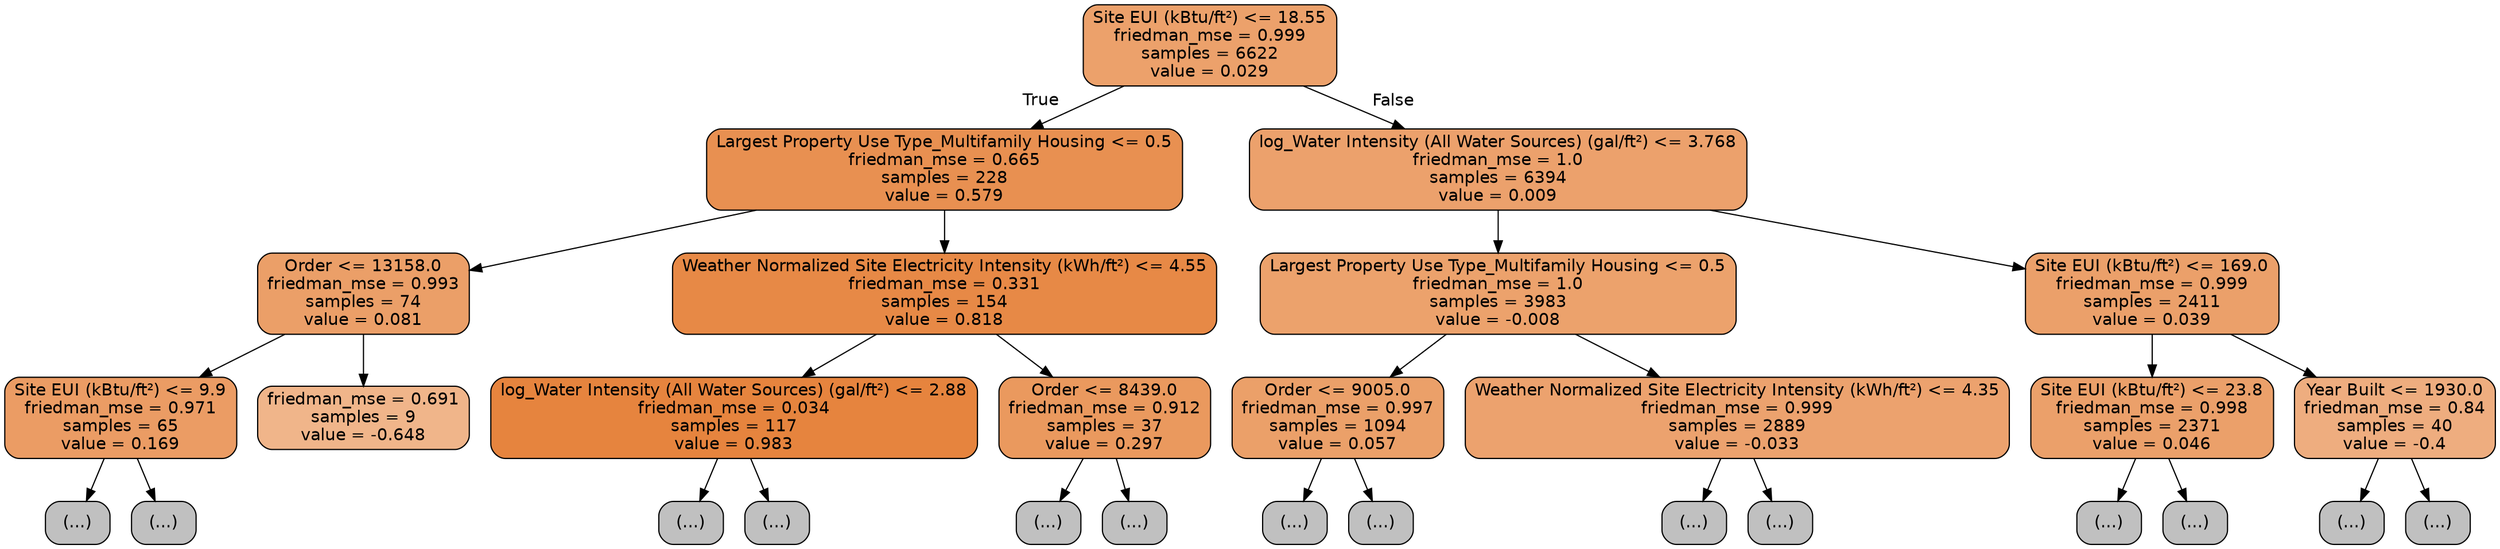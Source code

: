 digraph Tree {
node [shape=box, style="filled, rounded", color="black", fontname=helvetica] ;
edge [fontname=helvetica] ;
0 [label="Site EUI (kBtu/ft²) <= 18.55\nfriedman_mse = 0.999\nsamples = 6622\nvalue = 0.029", fillcolor="#eca16b"] ;
1 [label="Largest Property Use Type_Multifamily Housing <= 0.5\nfriedman_mse = 0.665\nsamples = 228\nvalue = 0.579", fillcolor="#e89051"] ;
0 -> 1 [labeldistance=2.5, labelangle=45, headlabel="True"] ;
2 [label="Order <= 13158.0\nfriedman_mse = 0.993\nsamples = 74\nvalue = 0.081", fillcolor="#eb9f68"] ;
1 -> 2 ;
3 [label="Site EUI (kBtu/ft²) <= 9.9\nfriedman_mse = 0.971\nsamples = 65\nvalue = 0.169", fillcolor="#eb9c64"] ;
2 -> 3 ;
4 [label="(...)", fillcolor="#C0C0C0"] ;
3 -> 4 ;
7 [label="(...)", fillcolor="#C0C0C0"] ;
3 -> 7 ;
10 [label="friedman_mse = 0.691\nsamples = 9\nvalue = -0.648", fillcolor="#f0b58a"] ;
2 -> 10 ;
11 [label="Weather Normalized Site Electricity Intensity (kWh/ft²) <= 4.55\nfriedman_mse = 0.331\nsamples = 154\nvalue = 0.818", fillcolor="#e78946"] ;
1 -> 11 ;
12 [label="log_Water Intensity (All Water Sources) (gal/ft²) <= 2.88\nfriedman_mse = 0.034\nsamples = 117\nvalue = 0.983", fillcolor="#e6843e"] ;
11 -> 12 ;
13 [label="(...)", fillcolor="#C0C0C0"] ;
12 -> 13 ;
14 [label="(...)", fillcolor="#C0C0C0"] ;
12 -> 14 ;
15 [label="Order <= 8439.0\nfriedman_mse = 0.912\nsamples = 37\nvalue = 0.297", fillcolor="#ea995e"] ;
11 -> 15 ;
16 [label="(...)", fillcolor="#C0C0C0"] ;
15 -> 16 ;
19 [label="(...)", fillcolor="#C0C0C0"] ;
15 -> 19 ;
22 [label="log_Water Intensity (All Water Sources) (gal/ft²) <= 3.768\nfriedman_mse = 1.0\nsamples = 6394\nvalue = 0.009", fillcolor="#eca16c"] ;
0 -> 22 [labeldistance=2.5, labelangle=-45, headlabel="False"] ;
23 [label="Largest Property Use Type_Multifamily Housing <= 0.5\nfriedman_mse = 1.0\nsamples = 3983\nvalue = -0.008", fillcolor="#eca26c"] ;
22 -> 23 ;
24 [label="Order <= 9005.0\nfriedman_mse = 0.997\nsamples = 1094\nvalue = 0.057", fillcolor="#eba069"] ;
23 -> 24 ;
25 [label="(...)", fillcolor="#C0C0C0"] ;
24 -> 25 ;
28 [label="(...)", fillcolor="#C0C0C0"] ;
24 -> 28 ;
31 [label="Weather Normalized Site Electricity Intensity (kWh/ft²) <= 4.35\nfriedman_mse = 0.999\nsamples = 2889\nvalue = -0.033", fillcolor="#eca26e"] ;
23 -> 31 ;
32 [label="(...)", fillcolor="#C0C0C0"] ;
31 -> 32 ;
35 [label="(...)", fillcolor="#C0C0C0"] ;
31 -> 35 ;
38 [label="Site EUI (kBtu/ft²) <= 169.0\nfriedman_mse = 0.999\nsamples = 2411\nvalue = 0.039", fillcolor="#eba06a"] ;
22 -> 38 ;
39 [label="Site EUI (kBtu/ft²) <= 23.8\nfriedman_mse = 0.998\nsamples = 2371\nvalue = 0.046", fillcolor="#eba06a"] ;
38 -> 39 ;
40 [label="(...)", fillcolor="#C0C0C0"] ;
39 -> 40 ;
43 [label="(...)", fillcolor="#C0C0C0"] ;
39 -> 43 ;
46 [label="Year Built <= 1930.0\nfriedman_mse = 0.84\nsamples = 40\nvalue = -0.4", fillcolor="#eead7f"] ;
38 -> 46 ;
47 [label="(...)", fillcolor="#C0C0C0"] ;
46 -> 47 ;
50 [label="(...)", fillcolor="#C0C0C0"] ;
46 -> 50 ;
}